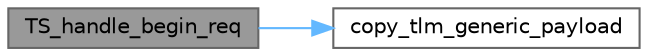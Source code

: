 digraph "TS_handle_begin_req"
{
 // LATEX_PDF_SIZE
  bgcolor="transparent";
  edge [fontname=Helvetica,fontsize=10,labelfontname=Helvetica,labelfontsize=10];
  node [fontname=Helvetica,fontsize=10,shape=box,height=0.2,width=0.4];
  rankdir="LR";
  Node1 [id="Node000001",label="TS_handle_begin_req",height=0.2,width=0.4,color="gray40", fillcolor="grey60", style="filled", fontcolor="black",tooltip=" "];
  Node1 -> Node2 [id="edge3_Node000001_Node000002",color="steelblue1",style="solid",tooltip=" "];
  Node2 [id="Node000002",label="copy_tlm_generic_payload",height=0.2,width=0.4,color="grey40", fillcolor="white", style="filled",URL="$class_b_u_s.html#aace875a6d6c0f6d67d926583c88af55d",tooltip=" "];
}

